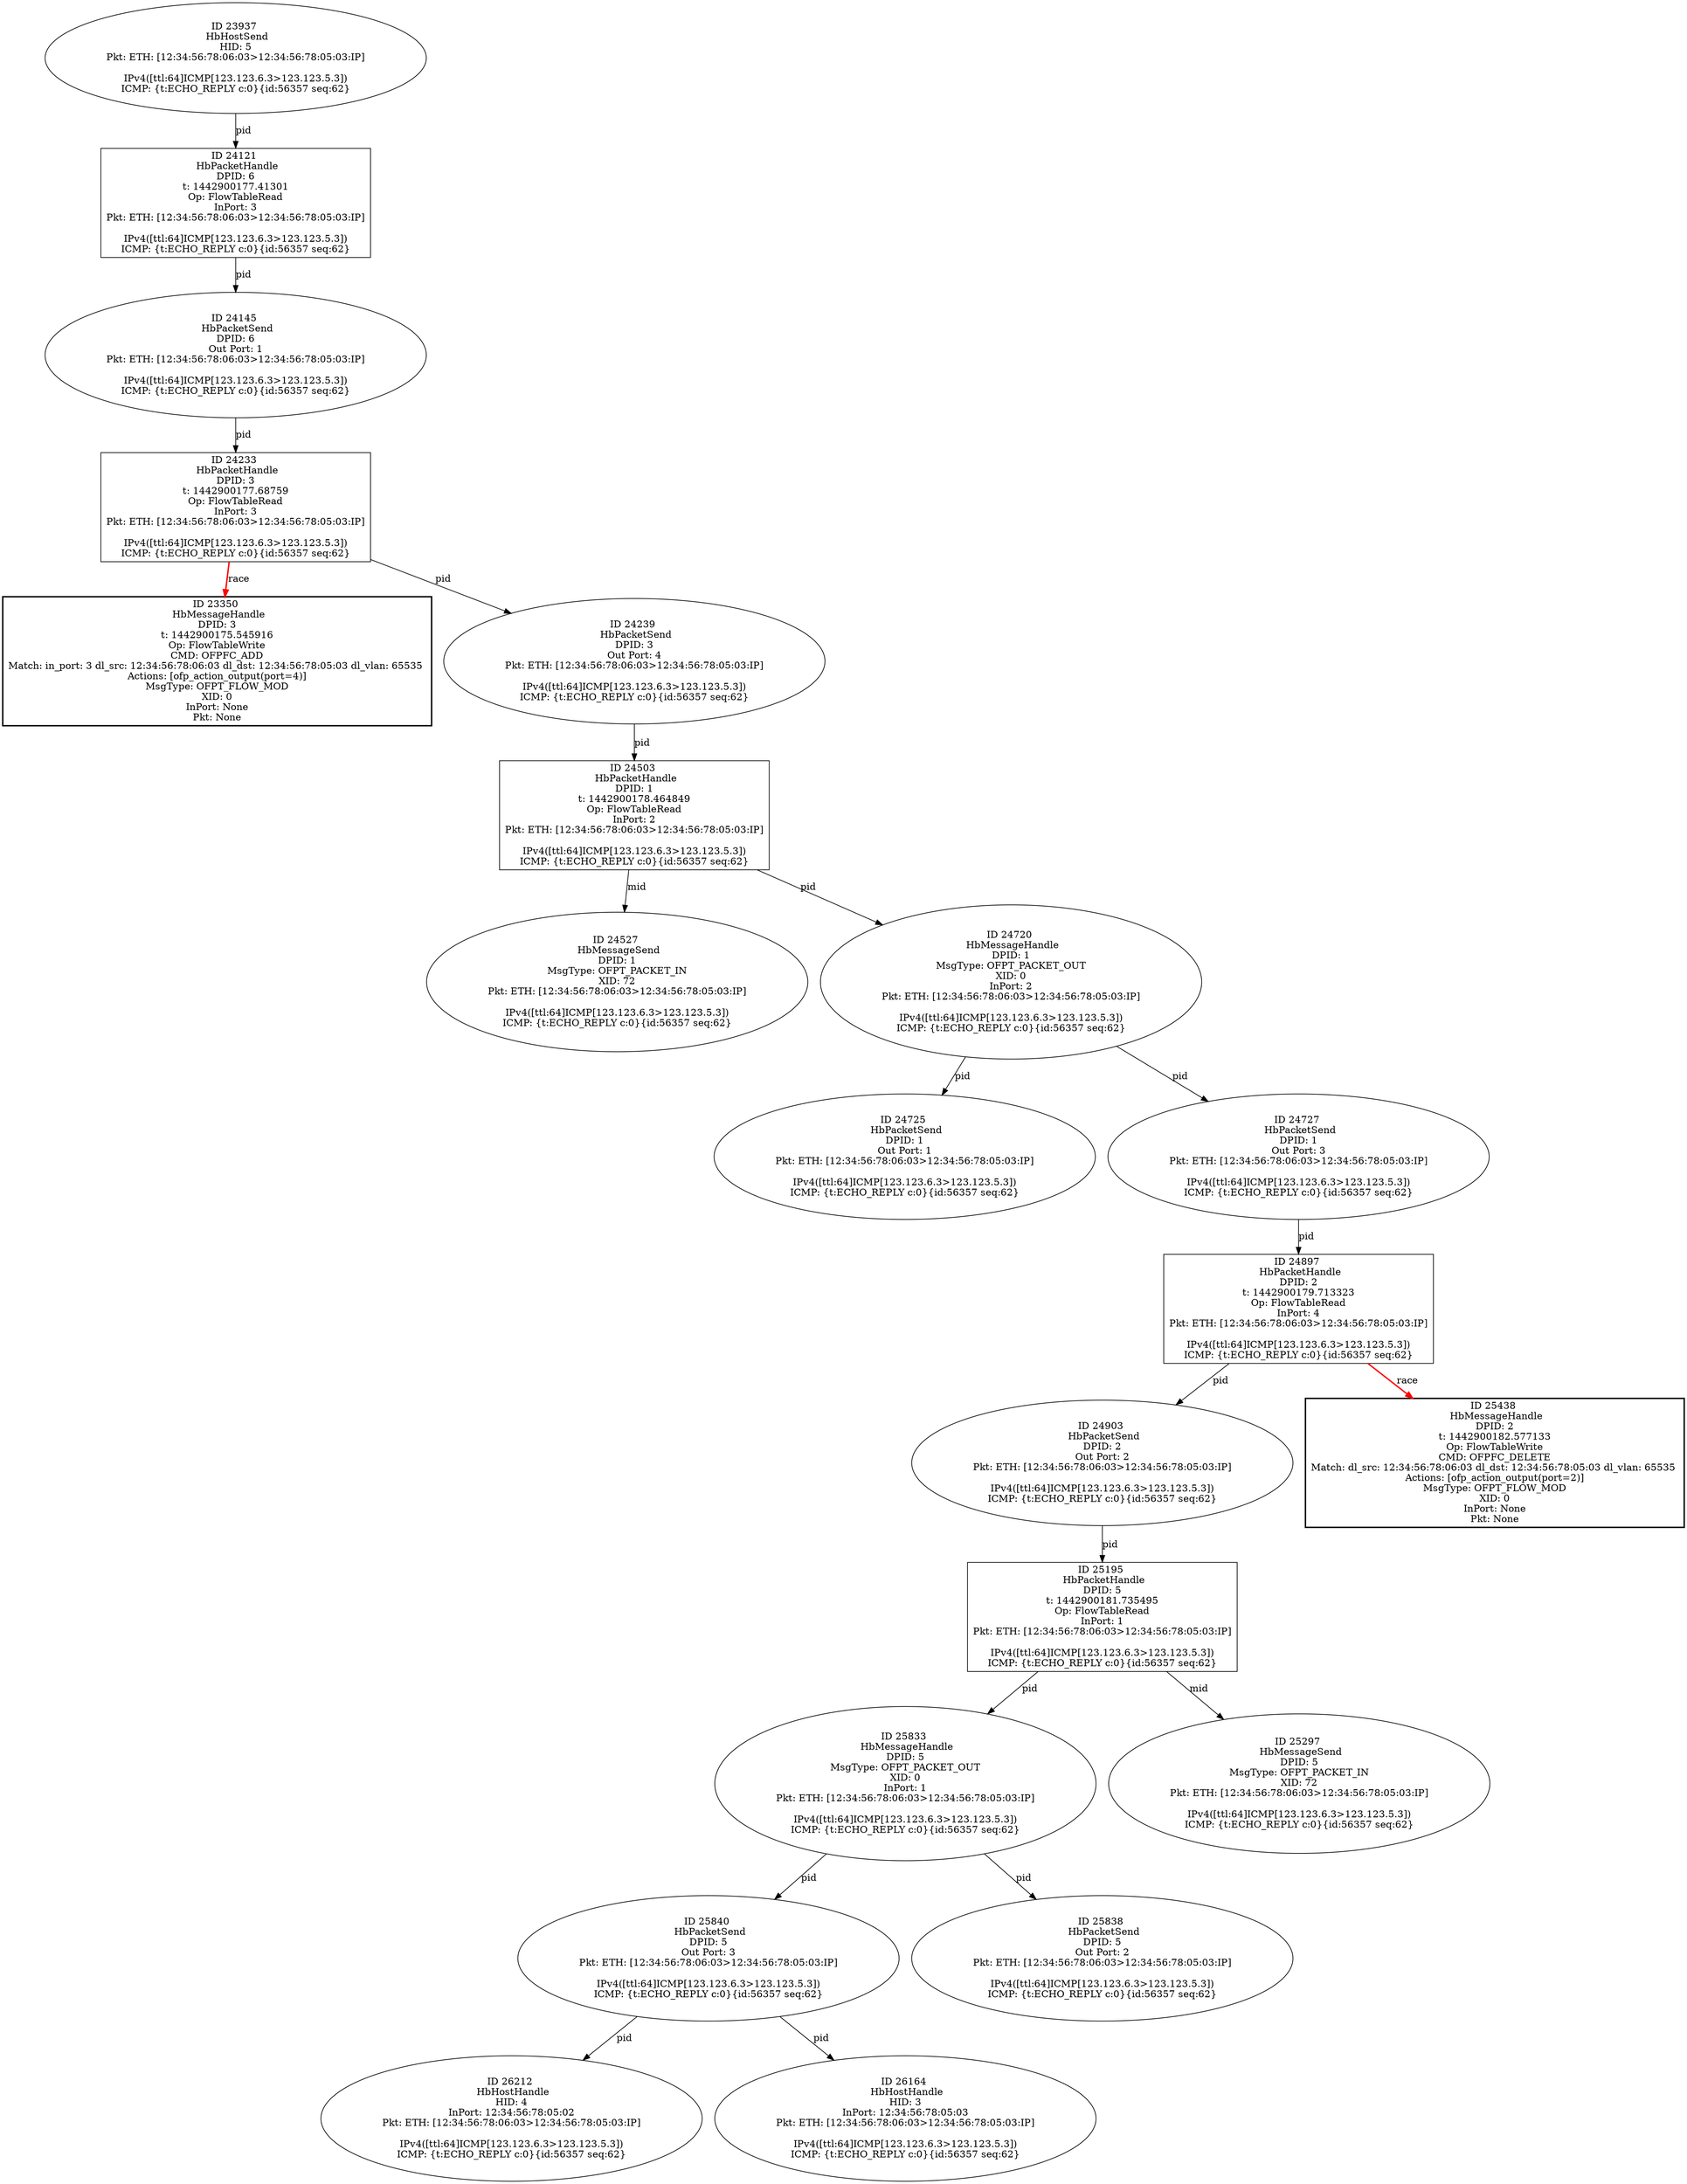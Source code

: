 strict digraph G {
23937 [shape=oval, event=<hb_events.HbHostSend object at 0x110379990>, label="ID 23937 
 HbHostSend
HID: 5
Pkt: ETH: [12:34:56:78:06:03>12:34:56:78:05:03:IP]

IPv4([ttl:64]ICMP[123.123.6.3>123.123.5.3])
ICMP: {t:ECHO_REPLY c:0}{id:56357 seq:62}"];
25195 [shape=box, event=<hb_events.HbPacketHandle object at 0x1108cf190>, label="ID 25195 
 HbPacketHandle
DPID: 5
t: 1442900181.735495
Op: FlowTableRead
InPort: 1
Pkt: ETH: [12:34:56:78:06:03>12:34:56:78:05:03:IP]

IPv4([ttl:64]ICMP[123.123.6.3>123.123.5.3])
ICMP: {t:ECHO_REPLY c:0}{id:56357 seq:62}"];
26212 [shape=oval, event=<hb_events.HbHostHandle object at 0x110baa510>, label="ID 26212 
 HbHostHandle
HID: 4
InPort: 12:34:56:78:05:02
Pkt: ETH: [12:34:56:78:06:03>12:34:56:78:05:03:IP]

IPv4([ttl:64]ICMP[123.123.6.3>123.123.5.3])
ICMP: {t:ECHO_REPLY c:0}{id:56357 seq:62}"];
25833 [shape=oval, event=<hb_events.HbMessageHandle object at 0x110aca4d0>, label="ID 25833 
 HbMessageHandle
DPID: 5
MsgType: OFPT_PACKET_OUT
XID: 0
InPort: 1
Pkt: ETH: [12:34:56:78:06:03>12:34:56:78:05:03:IP]

IPv4([ttl:64]ICMP[123.123.6.3>123.123.5.3])
ICMP: {t:ECHO_REPLY c:0}{id:56357 seq:62}"];
24897 [shape=box, event=<hb_events.HbPacketHandle object at 0x110708550>, label="ID 24897 
 HbPacketHandle
DPID: 2
t: 1442900179.713323
Op: FlowTableRead
InPort: 4
Pkt: ETH: [12:34:56:78:06:03>12:34:56:78:05:03:IP]

IPv4([ttl:64]ICMP[123.123.6.3>123.123.5.3])
ICMP: {t:ECHO_REPLY c:0}{id:56357 seq:62}"];
24233 [shape=box, event=<hb_events.HbPacketHandle object at 0x110488ad0>, label="ID 24233 
 HbPacketHandle
DPID: 3
t: 1442900177.68759
Op: FlowTableRead
InPort: 3
Pkt: ETH: [12:34:56:78:06:03>12:34:56:78:05:03:IP]

IPv4([ttl:64]ICMP[123.123.6.3>123.123.5.3])
ICMP: {t:ECHO_REPLY c:0}{id:56357 seq:62}"];
24903 [shape=oval, event=<hb_events.HbPacketSend object at 0x1106ef190>, label="ID 24903 
 HbPacketSend
DPID: 2
Out Port: 2
Pkt: ETH: [12:34:56:78:06:03>12:34:56:78:05:03:IP]

IPv4([ttl:64]ICMP[123.123.6.3>123.123.5.3])
ICMP: {t:ECHO_REPLY c:0}{id:56357 seq:62}"];
25840 [shape=oval, event=<hb_events.HbPacketSend object at 0x110acae50>, label="ID 25840 
 HbPacketSend
DPID: 5
Out Port: 3
Pkt: ETH: [12:34:56:78:06:03>12:34:56:78:05:03:IP]

IPv4([ttl:64]ICMP[123.123.6.3>123.123.5.3])
ICMP: {t:ECHO_REPLY c:0}{id:56357 seq:62}"];
25838 [shape=oval, event=<hb_events.HbPacketSend object at 0x110acac10>, label="ID 25838 
 HbPacketSend
DPID: 5
Out Port: 2
Pkt: ETH: [12:34:56:78:06:03>12:34:56:78:05:03:IP]

IPv4([ttl:64]ICMP[123.123.6.3>123.123.5.3])
ICMP: {t:ECHO_REPLY c:0}{id:56357 seq:62}"];
24527 [shape=oval, event=<hb_events.HbMessageSend object at 0x1105d77d0>, label="ID 24527 
 HbMessageSend
DPID: 1
MsgType: OFPT_PACKET_IN
XID: 72
Pkt: ETH: [12:34:56:78:06:03>12:34:56:78:05:03:IP]

IPv4([ttl:64]ICMP[123.123.6.3>123.123.5.3])
ICMP: {t:ECHO_REPLY c:0}{id:56357 seq:62}"];
24720 [shape=oval, event=<hb_events.HbMessageHandle object at 0x1106920d0>, label="ID 24720 
 HbMessageHandle
DPID: 1
MsgType: OFPT_PACKET_OUT
XID: 0
InPort: 2
Pkt: ETH: [12:34:56:78:06:03>12:34:56:78:05:03:IP]

IPv4([ttl:64]ICMP[123.123.6.3>123.123.5.3])
ICMP: {t:ECHO_REPLY c:0}{id:56357 seq:62}"];
24145 [shape=oval, event=<hb_events.HbPacketSend object at 0x11045bd50>, label="ID 24145 
 HbPacketSend
DPID: 6
Out Port: 1
Pkt: ETH: [12:34:56:78:06:03>12:34:56:78:05:03:IP]

IPv4([ttl:64]ICMP[123.123.6.3>123.123.5.3])
ICMP: {t:ECHO_REPLY c:0}{id:56357 seq:62}"];
26164 [shape=oval, event=<hb_events.HbHostHandle object at 0x110b88b10>, label="ID 26164 
 HbHostHandle
HID: 3
InPort: 12:34:56:78:05:03
Pkt: ETH: [12:34:56:78:06:03>12:34:56:78:05:03:IP]

IPv4([ttl:64]ICMP[123.123.6.3>123.123.5.3])
ICMP: {t:ECHO_REPLY c:0}{id:56357 seq:62}"];
24725 [shape=oval, event=<hb_events.HbPacketSend object at 0x11067e690>, label="ID 24725 
 HbPacketSend
DPID: 1
Out Port: 1
Pkt: ETH: [12:34:56:78:06:03>12:34:56:78:05:03:IP]

IPv4([ttl:64]ICMP[123.123.6.3>123.123.5.3])
ICMP: {t:ECHO_REPLY c:0}{id:56357 seq:62}"];
23350 [shape=box, style=bold, event=<hb_events.HbMessageHandle object at 0x110179490>, label="ID 23350 
 HbMessageHandle
DPID: 3
t: 1442900175.545916
Op: FlowTableWrite
CMD: OFPFC_ADD
Match: in_port: 3 dl_src: 12:34:56:78:06:03 dl_dst: 12:34:56:78:05:03 dl_vlan: 65535 
Actions: [ofp_action_output(port=4)]
MsgType: OFPT_FLOW_MOD
XID: 0
InPort: None
Pkt: None"];
24503 [shape=box, event=<hb_events.HbPacketHandle object at 0x1105b8d50>, label="ID 24503 
 HbPacketHandle
DPID: 1
t: 1442900178.464849
Op: FlowTableRead
InPort: 2
Pkt: ETH: [12:34:56:78:06:03>12:34:56:78:05:03:IP]

IPv4([ttl:64]ICMP[123.123.6.3>123.123.5.3])
ICMP: {t:ECHO_REPLY c:0}{id:56357 seq:62}"];
24121 [shape=box, event=<hb_events.HbPacketHandle object at 0x110455790>, label="ID 24121 
 HbPacketHandle
DPID: 6
t: 1442900177.41301
Op: FlowTableRead
InPort: 3
Pkt: ETH: [12:34:56:78:06:03>12:34:56:78:05:03:IP]

IPv4([ttl:64]ICMP[123.123.6.3>123.123.5.3])
ICMP: {t:ECHO_REPLY c:0}{id:56357 seq:62}"];
25297 [shape=oval, event=<hb_events.HbMessageSend object at 0x1108cfb10>, label="ID 25297 
 HbMessageSend
DPID: 5
MsgType: OFPT_PACKET_IN
XID: 72
Pkt: ETH: [12:34:56:78:06:03>12:34:56:78:05:03:IP]

IPv4([ttl:64]ICMP[123.123.6.3>123.123.5.3])
ICMP: {t:ECHO_REPLY c:0}{id:56357 seq:62}"];
24239 [shape=oval, event=<hb_events.HbPacketSend object at 0x1104a1d50>, label="ID 24239 
 HbPacketSend
DPID: 3
Out Port: 4
Pkt: ETH: [12:34:56:78:06:03>12:34:56:78:05:03:IP]

IPv4([ttl:64]ICMP[123.123.6.3>123.123.5.3])
ICMP: {t:ECHO_REPLY c:0}{id:56357 seq:62}"];
24727 [shape=oval, event=<hb_events.HbPacketSend object at 0x110699490>, label="ID 24727 
 HbPacketSend
DPID: 1
Out Port: 3
Pkt: ETH: [12:34:56:78:06:03>12:34:56:78:05:03:IP]

IPv4([ttl:64]ICMP[123.123.6.3>123.123.5.3])
ICMP: {t:ECHO_REPLY c:0}{id:56357 seq:62}"];
25438 [shape=box, style=bold, event=<hb_events.HbMessageHandle object at 0x1109f9ed0>, label="ID 25438 
 HbMessageHandle
DPID: 2
t: 1442900182.577133
Op: FlowTableWrite
CMD: OFPFC_DELETE
Match: dl_src: 12:34:56:78:06:03 dl_dst: 12:34:56:78:05:03 dl_vlan: 65535 
Actions: [ofp_action_output(port=2)]
MsgType: OFPT_FLOW_MOD
XID: 0
InPort: None
Pkt: None"];
23937 -> 24121  [rel=pid, label=pid];
24903 -> 25195  [rel=pid, label=pid];
24503 -> 24720  [rel=pid, label=pid];
24503 -> 24527  [rel=mid, label=mid];
24897 -> 25438  [harmful=True, color=red, style=bold, rel=race, label=race];
24897 -> 24903  [rel=pid, label=pid];
24233 -> 23350  [harmful=True, color=red, style=bold, rel=race, label=race];
24233 -> 24239  [rel=pid, label=pid];
24720 -> 24725  [rel=pid, label=pid];
24720 -> 24727  [rel=pid, label=pid];
25195 -> 25297  [rel=mid, label=mid];
25195 -> 25833  [rel=pid, label=pid];
25840 -> 26164  [rel=pid, label=pid];
25840 -> 26212  [rel=pid, label=pid];
24145 -> 24233  [rel=pid, label=pid];
25833 -> 25840  [rel=pid, label=pid];
25833 -> 25838  [rel=pid, label=pid];
24121 -> 24145  [rel=pid, label=pid];
24239 -> 24503  [rel=pid, label=pid];
24727 -> 24897  [rel=pid, label=pid];
}
